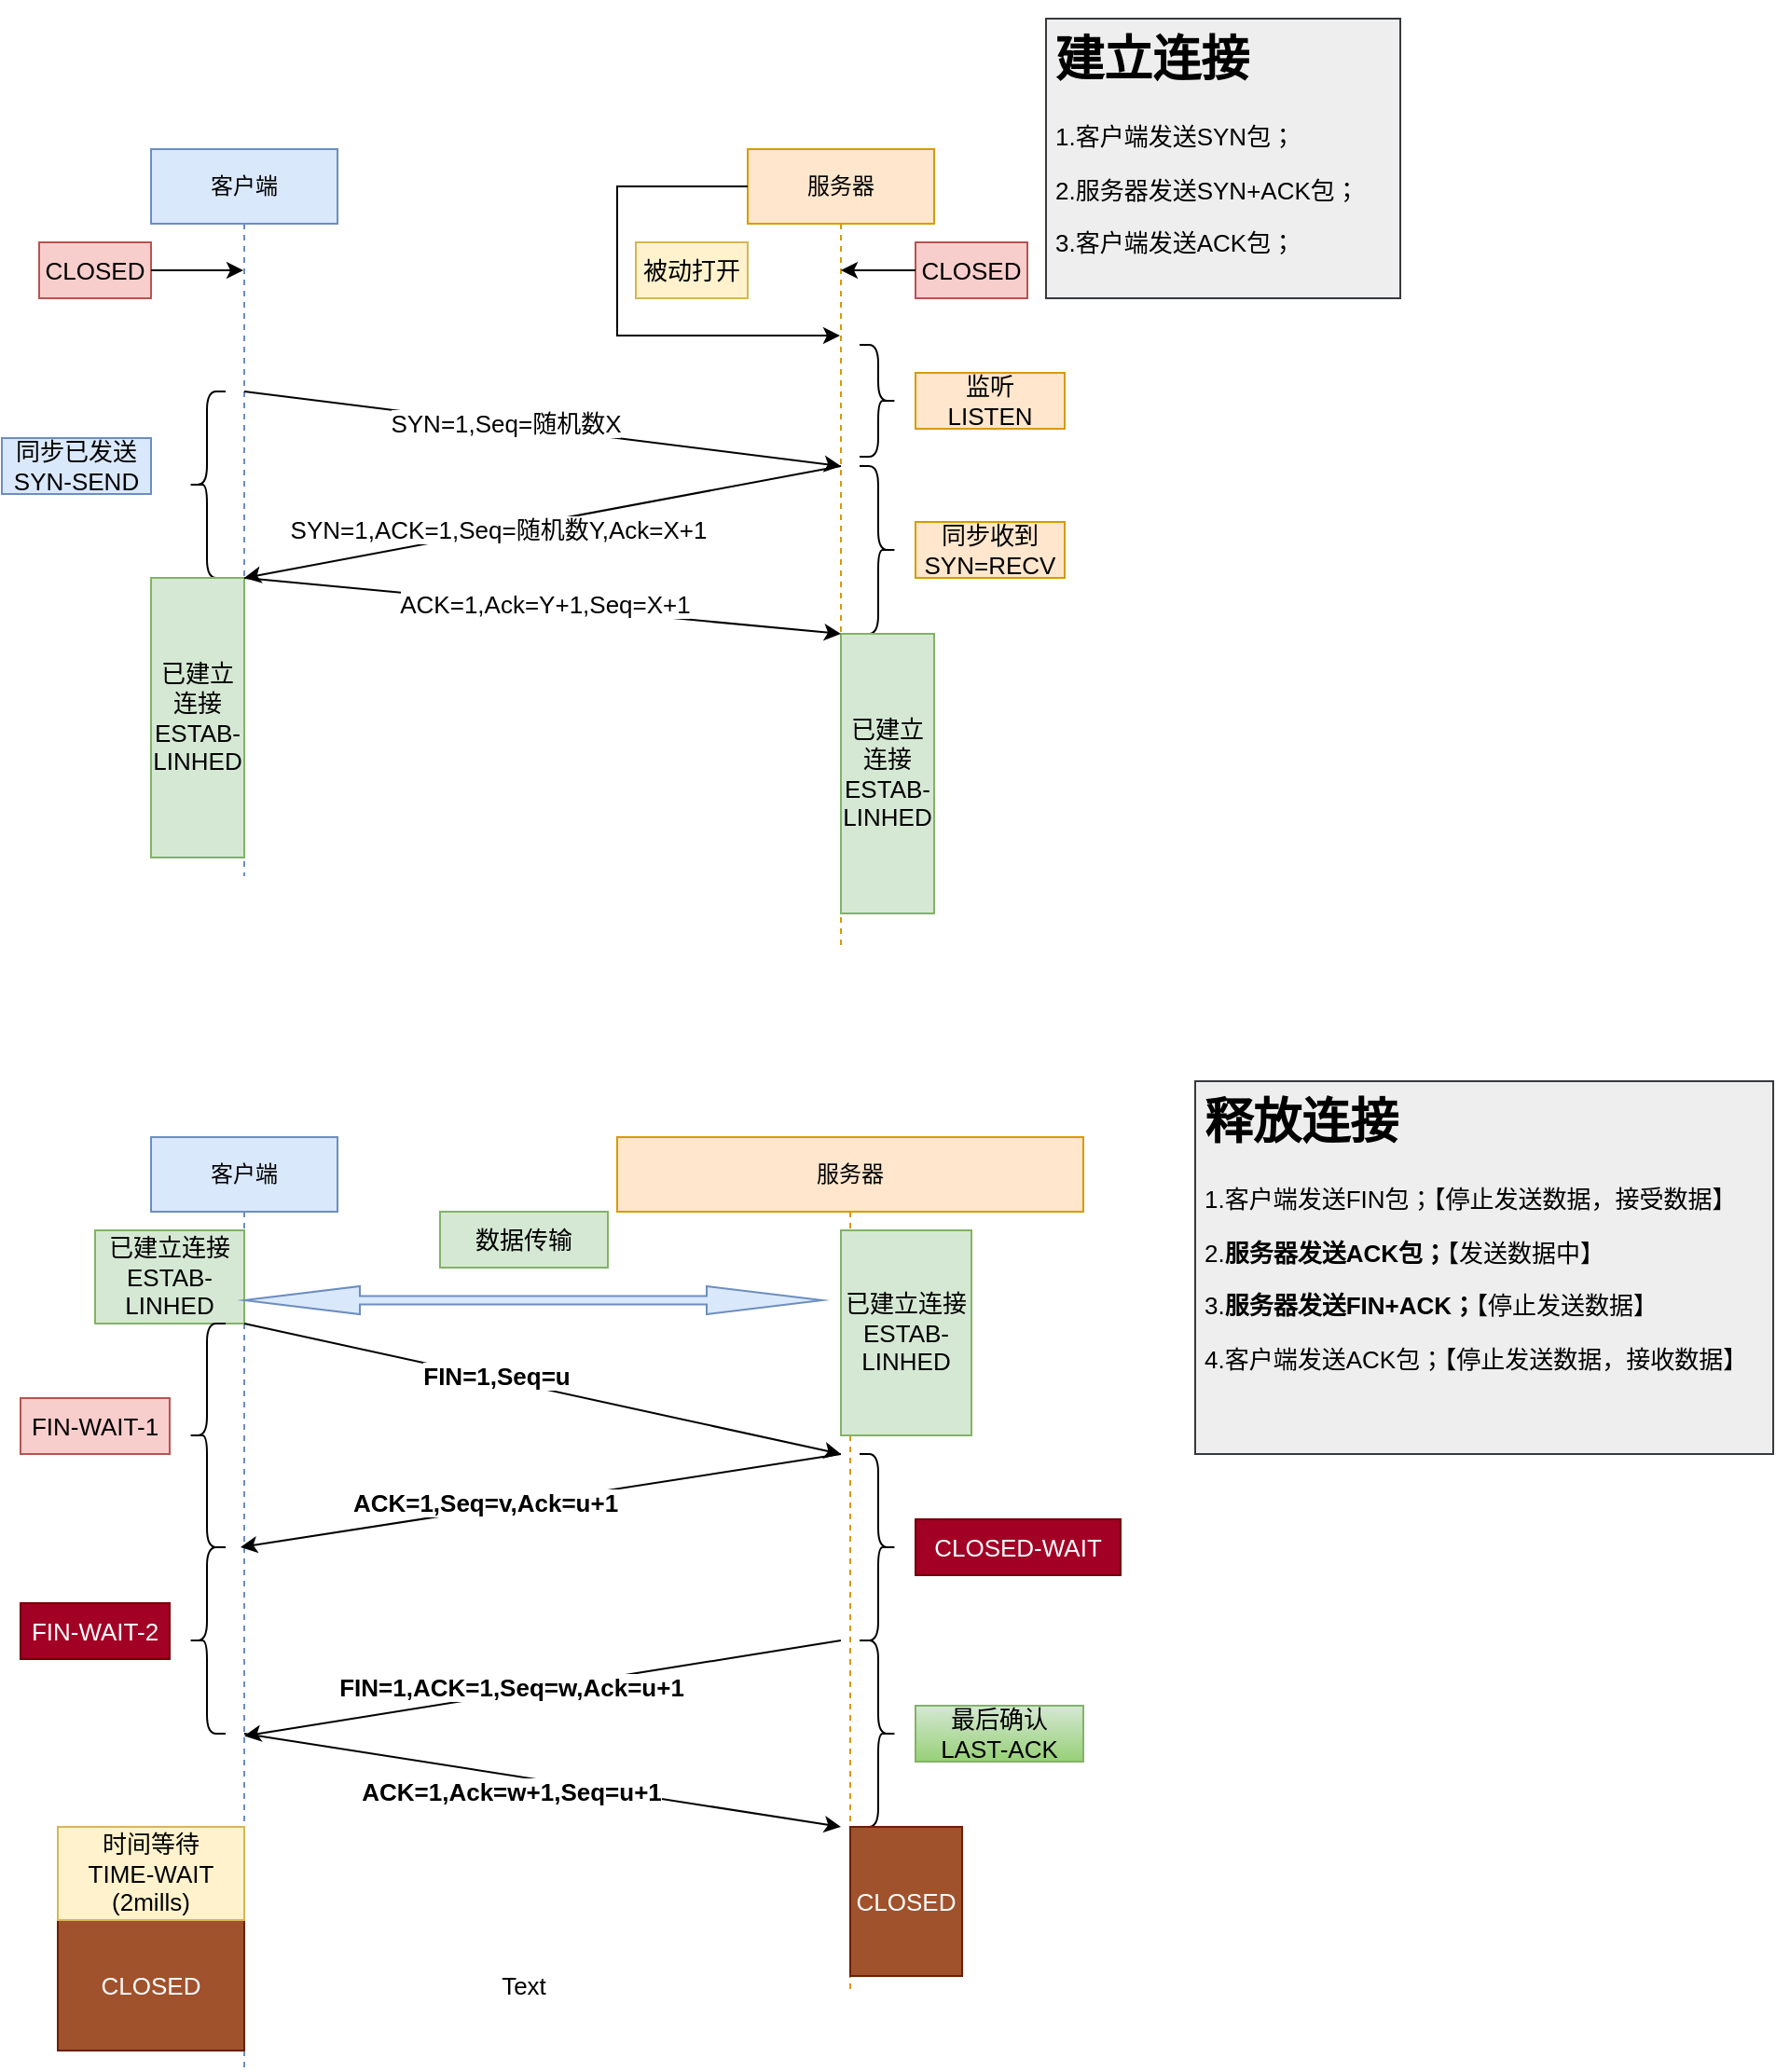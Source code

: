 <mxfile version="15.5.9" type="github">
  <diagram id="kgpKYQtTHZ0yAKxKKP6v" name="Page-1">
    <mxGraphModel dx="782" dy="513" grid="1" gridSize="10" guides="1" tooltips="1" connect="1" arrows="1" fold="1" page="1" pageScale="1" pageWidth="850" pageHeight="1100" math="0" shadow="0">
      <root>
        <mxCell id="0" />
        <mxCell id="1" parent="0" />
        <mxCell id="ypUbbXT2rPkYy6vYF20k-5" value="客户端" style="shape=umlLifeline;perimeter=lifelinePerimeter;whiteSpace=wrap;html=1;container=1;collapsible=0;recursiveResize=0;outlineConnect=0;fillColor=#dae8fc;strokeColor=#6c8ebf;" vertex="1" parent="1">
          <mxGeometry x="120" y="80" width="100" height="390" as="geometry" />
        </mxCell>
        <mxCell id="ypUbbXT2rPkYy6vYF20k-40" value="" style="shape=curlyBracket;whiteSpace=wrap;html=1;rounded=1;fontSize=13;align=left;verticalAlign=top;" vertex="1" parent="ypUbbXT2rPkYy6vYF20k-5">
          <mxGeometry x="20" y="130" width="20" height="100" as="geometry" />
        </mxCell>
        <mxCell id="ypUbbXT2rPkYy6vYF20k-11" value="" style="endArrow=classic;html=1;rounded=0;" edge="1" parent="ypUbbXT2rPkYy6vYF20k-5">
          <mxGeometry width="50" height="50" relative="1" as="geometry">
            <mxPoint x="50" y="130" as="sourcePoint" />
            <mxPoint x="370" y="170" as="targetPoint" />
            <Array as="points" />
          </mxGeometry>
        </mxCell>
        <mxCell id="ypUbbXT2rPkYy6vYF20k-18" value="SYN=1,Seq=随机数X" style="edgeLabel;html=1;align=center;verticalAlign=middle;resizable=0;points=[];fontSize=13;" vertex="1" connectable="0" parent="ypUbbXT2rPkYy6vYF20k-11">
          <mxGeometry x="-0.397" y="3" relative="1" as="geometry">
            <mxPoint x="43" y="8" as="offset" />
          </mxGeometry>
        </mxCell>
        <mxCell id="ypUbbXT2rPkYy6vYF20k-66" value="已建立连接&lt;br&gt;ESTAB-LINHED" style="text;html=1;strokeColor=#82b366;fillColor=#d5e8d4;align=center;verticalAlign=middle;whiteSpace=wrap;rounded=0;fontSize=13;" vertex="1" parent="ypUbbXT2rPkYy6vYF20k-5">
          <mxGeometry y="230" width="50" height="150" as="geometry" />
        </mxCell>
        <mxCell id="ypUbbXT2rPkYy6vYF20k-6" value="服务器" style="shape=umlLifeline;perimeter=lifelinePerimeter;whiteSpace=wrap;html=1;container=1;collapsible=0;recursiveResize=0;outlineConnect=0;fillColor=#ffe6cc;strokeColor=#d79b00;" vertex="1" parent="1">
          <mxGeometry x="440" y="80" width="100" height="430" as="geometry" />
        </mxCell>
        <mxCell id="ypUbbXT2rPkYy6vYF20k-42" value="" style="shape=curlyBracket;whiteSpace=wrap;html=1;rounded=1;flipH=1;fontSize=13;fillColor=none;align=left;verticalAlign=top;size=0.5;" vertex="1" parent="ypUbbXT2rPkYy6vYF20k-6">
          <mxGeometry x="60" y="105" width="20" height="60" as="geometry" />
        </mxCell>
        <mxCell id="ypUbbXT2rPkYy6vYF20k-62" value="" style="shape=curlyBracket;whiteSpace=wrap;html=1;rounded=1;flipH=1;fontSize=13;fillColor=none;align=left;verticalAlign=top;" vertex="1" parent="ypUbbXT2rPkYy6vYF20k-6">
          <mxGeometry x="60" y="170" width="20" height="90" as="geometry" />
        </mxCell>
        <mxCell id="ypUbbXT2rPkYy6vYF20k-68" value="已建立连接&lt;br&gt;ESTAB-LINHED" style="text;html=1;strokeColor=#82b366;fillColor=#d5e8d4;align=center;verticalAlign=middle;whiteSpace=wrap;rounded=0;fontSize=13;" vertex="1" parent="ypUbbXT2rPkYy6vYF20k-6">
          <mxGeometry x="50" y="260" width="50" height="150" as="geometry" />
        </mxCell>
        <mxCell id="ypUbbXT2rPkYy6vYF20k-26" value="&lt;h1&gt;建立连接&lt;/h1&gt;&lt;p&gt;1.客户端发送SYN包；&lt;/p&gt;&lt;p&gt;2.服务器发送SYN+ACK包；&lt;/p&gt;&lt;p&gt;3.客户端发送ACK包；&lt;/p&gt;" style="text;html=1;strokeColor=#36393d;fillColor=#eeeeee;spacing=5;spacingTop=-20;whiteSpace=wrap;overflow=hidden;rounded=0;fontSize=13;align=left;verticalAlign=top;" vertex="1" parent="1">
          <mxGeometry x="600" y="10" width="190" height="150" as="geometry" />
        </mxCell>
        <mxCell id="ypUbbXT2rPkYy6vYF20k-31" value="客户端" style="shape=umlLifeline;perimeter=lifelinePerimeter;whiteSpace=wrap;html=1;container=1;collapsible=0;recursiveResize=0;outlineConnect=0;fillColor=#dae8fc;strokeColor=#6c8ebf;" vertex="1" parent="1">
          <mxGeometry x="120" y="610" width="100" height="500" as="geometry" />
        </mxCell>
        <mxCell id="ypUbbXT2rPkYy6vYF20k-69" value="已建立连接&lt;br&gt;ESTAB-LINHED" style="text;html=1;strokeColor=#82b366;fillColor=#d5e8d4;align=center;verticalAlign=middle;whiteSpace=wrap;rounded=0;fontSize=13;" vertex="1" parent="ypUbbXT2rPkYy6vYF20k-31">
          <mxGeometry x="-30" y="50" width="80" height="50" as="geometry" />
        </mxCell>
        <mxCell id="ypUbbXT2rPkYy6vYF20k-75" value="" style="shape=curlyBracket;whiteSpace=wrap;html=1;rounded=1;fontSize=13;fillColor=none;align=left;verticalAlign=top;" vertex="1" parent="ypUbbXT2rPkYy6vYF20k-31">
          <mxGeometry x="20" y="220" width="20" height="100" as="geometry" />
        </mxCell>
        <mxCell id="ypUbbXT2rPkYy6vYF20k-88" value="" style="shape=curlyBracket;whiteSpace=wrap;html=1;rounded=1;fontSize=13;fillColor=none;align=left;verticalAlign=top;" vertex="1" parent="ypUbbXT2rPkYy6vYF20k-31">
          <mxGeometry x="20" y="100" width="20" height="120" as="geometry" />
        </mxCell>
        <mxCell id="ypUbbXT2rPkYy6vYF20k-97" value="CLOSED" style="text;html=1;strokeColor=#6D1F00;fillColor=#a0522d;align=center;verticalAlign=middle;whiteSpace=wrap;rounded=0;fontSize=13;fontColor=#ffffff;" vertex="1" parent="ypUbbXT2rPkYy6vYF20k-31">
          <mxGeometry x="-50" y="420" width="100" height="70" as="geometry" />
        </mxCell>
        <mxCell id="ypUbbXT2rPkYy6vYF20k-32" value="服务器" style="shape=umlLifeline;perimeter=lifelinePerimeter;whiteSpace=wrap;html=1;container=1;collapsible=0;recursiveResize=0;outlineConnect=0;fillColor=#ffe6cc;strokeColor=#d79b00;" vertex="1" parent="1">
          <mxGeometry x="370" y="610" width="250" height="460" as="geometry" />
        </mxCell>
        <mxCell id="ypUbbXT2rPkYy6vYF20k-74" value="已建立连接&lt;br&gt;ESTAB-LINHED" style="text;html=1;strokeColor=#82b366;fillColor=#d5e8d4;align=center;verticalAlign=middle;whiteSpace=wrap;rounded=0;fontSize=13;" vertex="1" parent="ypUbbXT2rPkYy6vYF20k-32">
          <mxGeometry x="120" y="50" width="70" height="110" as="geometry" />
        </mxCell>
        <mxCell id="ypUbbXT2rPkYy6vYF20k-81" value="" style="shape=curlyBracket;whiteSpace=wrap;html=1;rounded=1;flipH=1;fontSize=13;fillColor=none;align=left;verticalAlign=top;" vertex="1" parent="ypUbbXT2rPkYy6vYF20k-32">
          <mxGeometry x="130" y="270" width="20" height="100" as="geometry" />
        </mxCell>
        <mxCell id="ypUbbXT2rPkYy6vYF20k-87" value="" style="shape=curlyBracket;whiteSpace=wrap;html=1;rounded=1;flipH=1;fontSize=13;fillColor=none;align=left;verticalAlign=top;" vertex="1" parent="ypUbbXT2rPkYy6vYF20k-32">
          <mxGeometry x="130" y="170" width="20" height="100" as="geometry" />
        </mxCell>
        <mxCell id="ypUbbXT2rPkYy6vYF20k-92" value="最后确认&lt;br&gt;LAST-ACK" style="text;html=1;strokeColor=#82b366;fillColor=#d5e8d4;align=center;verticalAlign=middle;whiteSpace=wrap;rounded=0;fontSize=13;gradientColor=#97d077;" vertex="1" parent="ypUbbXT2rPkYy6vYF20k-32">
          <mxGeometry x="160" y="305" width="90" height="30" as="geometry" />
        </mxCell>
        <mxCell id="ypUbbXT2rPkYy6vYF20k-91" value="CLOSED-WAIT" style="text;html=1;strokeColor=#6F0000;fillColor=#a20025;align=center;verticalAlign=middle;whiteSpace=wrap;rounded=0;fontSize=13;fontColor=#ffffff;" vertex="1" parent="ypUbbXT2rPkYy6vYF20k-32">
          <mxGeometry x="160" y="205" width="110" height="30" as="geometry" />
        </mxCell>
        <mxCell id="ypUbbXT2rPkYy6vYF20k-72" value="" style="shape=doubleArrow;whiteSpace=wrap;html=1;fontSize=13;fillColor=#dae8fc;align=left;verticalAlign=top;strokeColor=#6c8ebf;" vertex="1" parent="ypUbbXT2rPkYy6vYF20k-32">
          <mxGeometry x="-200" y="80" width="310" height="15" as="geometry" />
        </mxCell>
        <mxCell id="ypUbbXT2rPkYy6vYF20k-95" value="CLOSED" style="text;html=1;strokeColor=#6D1F00;fillColor=#a0522d;align=center;verticalAlign=middle;whiteSpace=wrap;rounded=0;fontSize=13;fontColor=#ffffff;" vertex="1" parent="ypUbbXT2rPkYy6vYF20k-32">
          <mxGeometry x="125" y="370" width="60" height="80" as="geometry" />
        </mxCell>
        <mxCell id="ypUbbXT2rPkYy6vYF20k-39" value="&lt;h1&gt;释放连接&lt;/h1&gt;&lt;p&gt;1.客户端发送FIN包；【停止发送数据，接受数据】&lt;/p&gt;&lt;p&gt;2.&lt;b&gt;服务器发送ACK包；&lt;/b&gt;【发送数据中】&lt;/p&gt;&lt;p&gt;3.&lt;b&gt;服务器发送FIN+ACK；&lt;/b&gt;【停止发送数据】&lt;/p&gt;&lt;p&gt;4.客户端发送ACK包；【停止发送数据，接收数据】&lt;/p&gt;" style="text;html=1;strokeColor=#36393d;fillColor=#eeeeee;spacing=5;spacingTop=-20;whiteSpace=wrap;overflow=hidden;rounded=0;fontSize=13;align=left;verticalAlign=top;" vertex="1" parent="1">
          <mxGeometry x="680" y="580" width="310" height="200" as="geometry" />
        </mxCell>
        <mxCell id="ypUbbXT2rPkYy6vYF20k-41" value="同步已发送&lt;br&gt;SYN-SEND" style="text;html=1;strokeColor=#6c8ebf;fillColor=#dae8fc;align=center;verticalAlign=middle;whiteSpace=wrap;rounded=0;fontSize=13;" vertex="1" parent="1">
          <mxGeometry x="40" y="235" width="80" height="30" as="geometry" />
        </mxCell>
        <mxCell id="ypUbbXT2rPkYy6vYF20k-43" value="监听&lt;br&gt;LISTEN" style="text;html=1;strokeColor=#d79b00;fillColor=#ffe6cc;align=center;verticalAlign=middle;whiteSpace=wrap;rounded=0;fontSize=13;" vertex="1" parent="1">
          <mxGeometry x="530" y="200" width="80" height="30" as="geometry" />
        </mxCell>
        <mxCell id="ypUbbXT2rPkYy6vYF20k-46" value="CLOSED" style="text;html=1;strokeColor=#b85450;fillColor=#f8cecc;align=center;verticalAlign=middle;whiteSpace=wrap;rounded=0;fontSize=13;" vertex="1" parent="1">
          <mxGeometry x="60" y="130" width="60" height="30" as="geometry" />
        </mxCell>
        <mxCell id="ypUbbXT2rPkYy6vYF20k-47" value="CLOSED" style="text;html=1;strokeColor=#b85450;fillColor=#f8cecc;align=center;verticalAlign=middle;whiteSpace=wrap;rounded=0;fontSize=13;" vertex="1" parent="1">
          <mxGeometry x="530" y="130" width="60" height="30" as="geometry" />
        </mxCell>
        <mxCell id="ypUbbXT2rPkYy6vYF20k-48" value="" style="endArrow=classic;html=1;rounded=0;fontSize=13;exitX=1;exitY=0.5;exitDx=0;exitDy=0;" edge="1" parent="1" source="ypUbbXT2rPkYy6vYF20k-46" target="ypUbbXT2rPkYy6vYF20k-5">
          <mxGeometry width="50" height="50" relative="1" as="geometry">
            <mxPoint x="320" y="160" as="sourcePoint" />
            <mxPoint x="370" y="110" as="targetPoint" />
          </mxGeometry>
        </mxCell>
        <mxCell id="ypUbbXT2rPkYy6vYF20k-49" value="" style="endArrow=classic;html=1;rounded=0;fontSize=13;exitX=0;exitY=0.5;exitDx=0;exitDy=0;" edge="1" parent="1" source="ypUbbXT2rPkYy6vYF20k-47" target="ypUbbXT2rPkYy6vYF20k-6">
          <mxGeometry width="50" height="50" relative="1" as="geometry">
            <mxPoint x="320" y="160" as="sourcePoint" />
            <mxPoint x="370" y="110" as="targetPoint" />
          </mxGeometry>
        </mxCell>
        <mxCell id="ypUbbXT2rPkYy6vYF20k-52" value="" style="endArrow=classic;html=1;rounded=0;fontSize=13;" edge="1" parent="1">
          <mxGeometry width="50" height="50" relative="1" as="geometry">
            <mxPoint x="170" y="310" as="sourcePoint" />
            <mxPoint x="490" y="340" as="targetPoint" />
            <Array as="points" />
          </mxGeometry>
        </mxCell>
        <mxCell id="ypUbbXT2rPkYy6vYF20k-53" value="ACK=1,Ack=Y+1,Seq=X+1" style="edgeLabel;html=1;align=center;verticalAlign=middle;resizable=0;points=[];fontSize=13;" vertex="1" connectable="0" parent="ypUbbXT2rPkYy6vYF20k-52">
          <mxGeometry x="0.193" y="-1" relative="1" as="geometry">
            <mxPoint x="-30" y="-5" as="offset" />
          </mxGeometry>
        </mxCell>
        <mxCell id="ypUbbXT2rPkYy6vYF20k-57" value="" style="edgeStyle=segmentEdgeStyle;endArrow=classic;html=1;rounded=0;fontSize=13;" edge="1" parent="1" target="ypUbbXT2rPkYy6vYF20k-6">
          <mxGeometry width="50" height="50" relative="1" as="geometry">
            <mxPoint x="440" y="100" as="sourcePoint" />
            <mxPoint x="380" y="180" as="targetPoint" />
            <Array as="points">
              <mxPoint x="370" y="100" />
              <mxPoint x="370" y="180" />
            </Array>
          </mxGeometry>
        </mxCell>
        <mxCell id="ypUbbXT2rPkYy6vYF20k-58" value="被动打开" style="text;html=1;strokeColor=#d6b656;fillColor=#fff2cc;align=center;verticalAlign=middle;whiteSpace=wrap;rounded=0;fontSize=13;" vertex="1" parent="1">
          <mxGeometry x="380" y="130" width="60" height="30" as="geometry" />
        </mxCell>
        <mxCell id="ypUbbXT2rPkYy6vYF20k-59" value="" style="endArrow=classic;html=1;rounded=0;fontSize=13;" edge="1" parent="1">
          <mxGeometry width="50" height="50" relative="1" as="geometry">
            <mxPoint x="490" y="250" as="sourcePoint" />
            <mxPoint x="170" y="310" as="targetPoint" />
          </mxGeometry>
        </mxCell>
        <mxCell id="ypUbbXT2rPkYy6vYF20k-63" value="SYN=1,ACK=1,Seq=随机数Y,Ack=X+1" style="edgeLabel;html=1;align=center;verticalAlign=middle;resizable=0;points=[];fontSize=13;" vertex="1" connectable="0" parent="ypUbbXT2rPkYy6vYF20k-59">
          <mxGeometry x="0.151" y="-1" relative="1" as="geometry">
            <mxPoint as="offset" />
          </mxGeometry>
        </mxCell>
        <mxCell id="ypUbbXT2rPkYy6vYF20k-64" value="同步收到&lt;br&gt;SYN=RECV" style="text;html=1;strokeColor=#d79b00;fillColor=#ffe6cc;align=center;verticalAlign=middle;whiteSpace=wrap;rounded=0;fontSize=13;" vertex="1" parent="1">
          <mxGeometry x="530" y="280" width="80" height="30" as="geometry" />
        </mxCell>
        <mxCell id="ypUbbXT2rPkYy6vYF20k-71" value="" style="endArrow=classic;html=1;rounded=0;fontSize=13;exitX=1;exitY=1;exitDx=0;exitDy=0;" edge="1" parent="1" source="ypUbbXT2rPkYy6vYF20k-69">
          <mxGeometry width="50" height="50" relative="1" as="geometry">
            <mxPoint x="230" y="710" as="sourcePoint" />
            <mxPoint x="490" y="780" as="targetPoint" />
          </mxGeometry>
        </mxCell>
        <mxCell id="ypUbbXT2rPkYy6vYF20k-83" value="&lt;b&gt;FIN=1,Seq=u&lt;/b&gt;" style="edgeLabel;html=1;align=center;verticalAlign=middle;resizable=0;points=[];fontSize=13;" vertex="1" connectable="0" parent="ypUbbXT2rPkYy6vYF20k-71">
          <mxGeometry x="-0.163" y="2" relative="1" as="geometry">
            <mxPoint as="offset" />
          </mxGeometry>
        </mxCell>
        <mxCell id="ypUbbXT2rPkYy6vYF20k-73" value="数据传输" style="text;html=1;strokeColor=#82b366;fillColor=#d5e8d4;align=center;verticalAlign=middle;whiteSpace=wrap;rounded=0;fontSize=13;" vertex="1" parent="1">
          <mxGeometry x="275" y="650" width="90" height="30" as="geometry" />
        </mxCell>
        <mxCell id="ypUbbXT2rPkYy6vYF20k-76" value="" style="endArrow=classic;html=1;rounded=0;fontSize=13;entryX=0.48;entryY=0.44;entryDx=0;entryDy=0;entryPerimeter=0;" edge="1" parent="1" target="ypUbbXT2rPkYy6vYF20k-31">
          <mxGeometry width="50" height="50" relative="1" as="geometry">
            <mxPoint x="490" y="780" as="sourcePoint" />
            <mxPoint x="400" y="850" as="targetPoint" />
          </mxGeometry>
        </mxCell>
        <mxCell id="ypUbbXT2rPkYy6vYF20k-84" value="&lt;b&gt;ACK=1,Seq=v,Ack=u+1&lt;/b&gt;" style="edgeLabel;html=1;align=center;verticalAlign=middle;resizable=0;points=[];fontSize=13;" vertex="1" connectable="0" parent="ypUbbXT2rPkYy6vYF20k-76">
          <mxGeometry x="0.18" y="-4" relative="1" as="geometry">
            <mxPoint as="offset" />
          </mxGeometry>
        </mxCell>
        <mxCell id="ypUbbXT2rPkYy6vYF20k-77" value="" style="endArrow=classic;html=1;rounded=0;fontSize=13;entryX=0.48;entryY=0.481;entryDx=0;entryDy=0;entryPerimeter=0;" edge="1" parent="1">
          <mxGeometry width="50" height="50" relative="1" as="geometry">
            <mxPoint x="490" y="880" as="sourcePoint" />
            <mxPoint x="170" y="931.26" as="targetPoint" />
          </mxGeometry>
        </mxCell>
        <mxCell id="ypUbbXT2rPkYy6vYF20k-85" value="&lt;b&gt;FIN=1,ACK=1,Seq=w,Ack=u+1&lt;/b&gt;" style="edgeLabel;html=1;align=center;verticalAlign=middle;resizable=0;points=[];fontSize=13;" vertex="1" connectable="0" parent="ypUbbXT2rPkYy6vYF20k-77">
          <mxGeometry x="0.105" y="-4" relative="1" as="geometry">
            <mxPoint as="offset" />
          </mxGeometry>
        </mxCell>
        <mxCell id="ypUbbXT2rPkYy6vYF20k-82" value="" style="endArrow=classic;html=1;rounded=0;fontSize=13;" edge="1" parent="1">
          <mxGeometry width="50" height="50" relative="1" as="geometry">
            <mxPoint x="170" y="930" as="sourcePoint" />
            <mxPoint x="490" y="980" as="targetPoint" />
          </mxGeometry>
        </mxCell>
        <mxCell id="ypUbbXT2rPkYy6vYF20k-86" value="&lt;b&gt;ACK=1,Ack=w+1,Seq=u+1&lt;/b&gt;" style="edgeLabel;html=1;align=center;verticalAlign=middle;resizable=0;points=[];fontSize=13;" vertex="1" connectable="0" parent="ypUbbXT2rPkYy6vYF20k-82">
          <mxGeometry x="-0.303" y="2" relative="1" as="geometry">
            <mxPoint x="31" y="15" as="offset" />
          </mxGeometry>
        </mxCell>
        <mxCell id="ypUbbXT2rPkYy6vYF20k-89" value="FIN-WAIT-1" style="text;html=1;strokeColor=#b85450;fillColor=#f8cecc;align=center;verticalAlign=middle;whiteSpace=wrap;rounded=0;fontSize=13;" vertex="1" parent="1">
          <mxGeometry x="50" y="750" width="80" height="30" as="geometry" />
        </mxCell>
        <mxCell id="ypUbbXT2rPkYy6vYF20k-90" value="FIN-WAIT-2" style="text;html=1;strokeColor=#6F0000;fillColor=#a20025;align=center;verticalAlign=middle;whiteSpace=wrap;rounded=0;fontSize=13;fontColor=#ffffff;" vertex="1" parent="1">
          <mxGeometry x="50" y="860" width="80" height="30" as="geometry" />
        </mxCell>
        <mxCell id="ypUbbXT2rPkYy6vYF20k-93" value="时间等待&lt;br&gt;TIME-WAIT&lt;br&gt;(2mills)" style="text;html=1;strokeColor=#d6b656;fillColor=#fff2cc;align=center;verticalAlign=middle;whiteSpace=wrap;rounded=0;fontSize=13;" vertex="1" parent="1">
          <mxGeometry x="70" y="980" width="100" height="50" as="geometry" />
        </mxCell>
        <mxCell id="ypUbbXT2rPkYy6vYF20k-96" value="Text" style="text;html=1;strokeColor=none;fillColor=none;align=center;verticalAlign=middle;whiteSpace=wrap;rounded=0;fontSize=13;" vertex="1" parent="1">
          <mxGeometry x="290" y="1050" width="60" height="30" as="geometry" />
        </mxCell>
      </root>
    </mxGraphModel>
  </diagram>
</mxfile>
